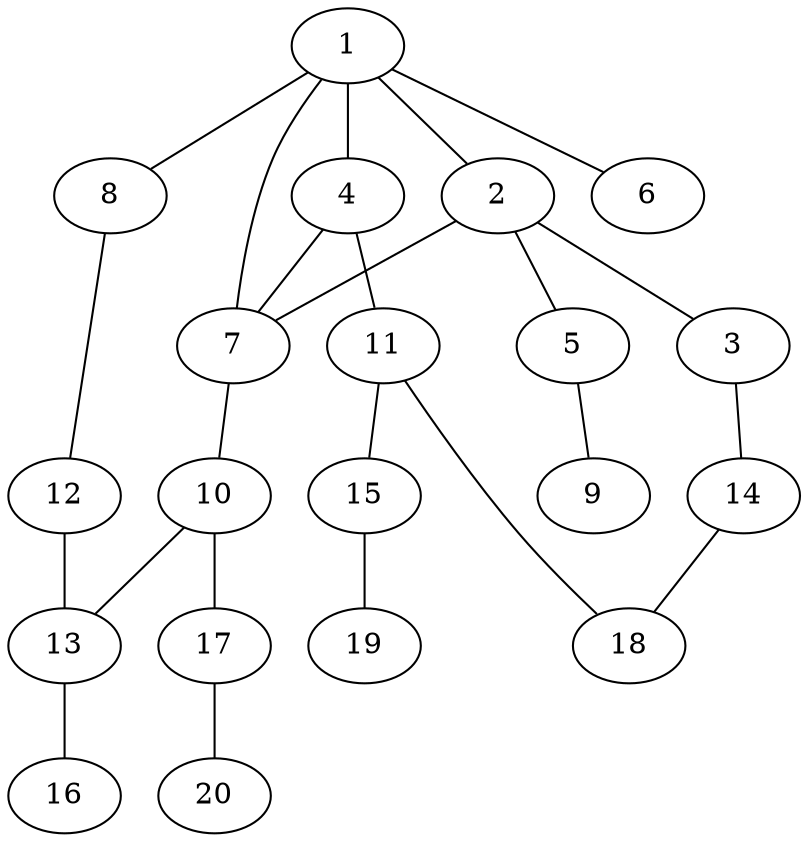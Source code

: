 graph graphname {1--2
1--4
1--6
1--7
1--8
2--3
2--5
2--7
3--14
4--7
4--11
5--9
7--10
8--12
10--13
10--17
11--15
11--18
12--13
13--16
14--18
15--19
17--20
}